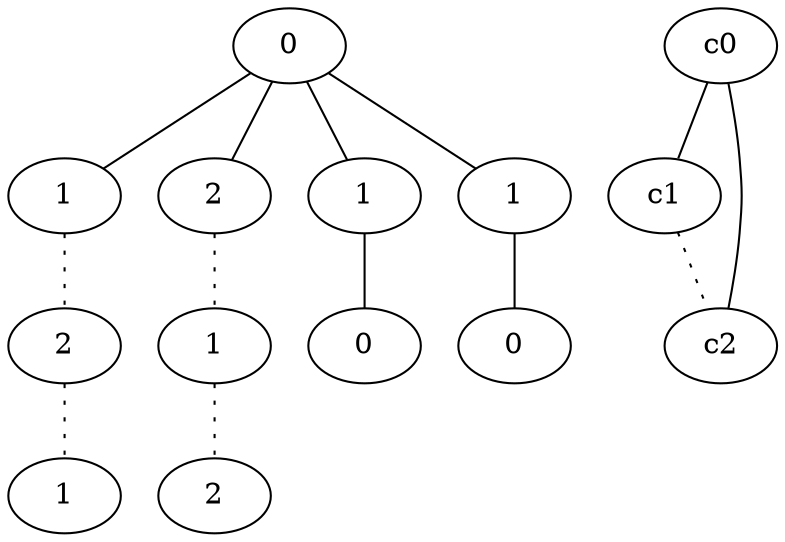 graph {
a0[label=0];
a1[label=1];
a2[label=2];
a3[label=1];
a4[label=2];
a5[label=1];
a6[label=2];
a7[label=1];
a8[label=0];
a9[label=1];
a10[label=0];
a0 -- a1;
a0 -- a4;
a0 -- a7;
a0 -- a9;
a1 -- a2 [style=dotted];
a2 -- a3 [style=dotted];
a4 -- a5 [style=dotted];
a5 -- a6 [style=dotted];
a7 -- a8;
a9 -- a10;
c0 -- c1;
c0 -- c2;
c1 -- c2 [style=dotted];
}
